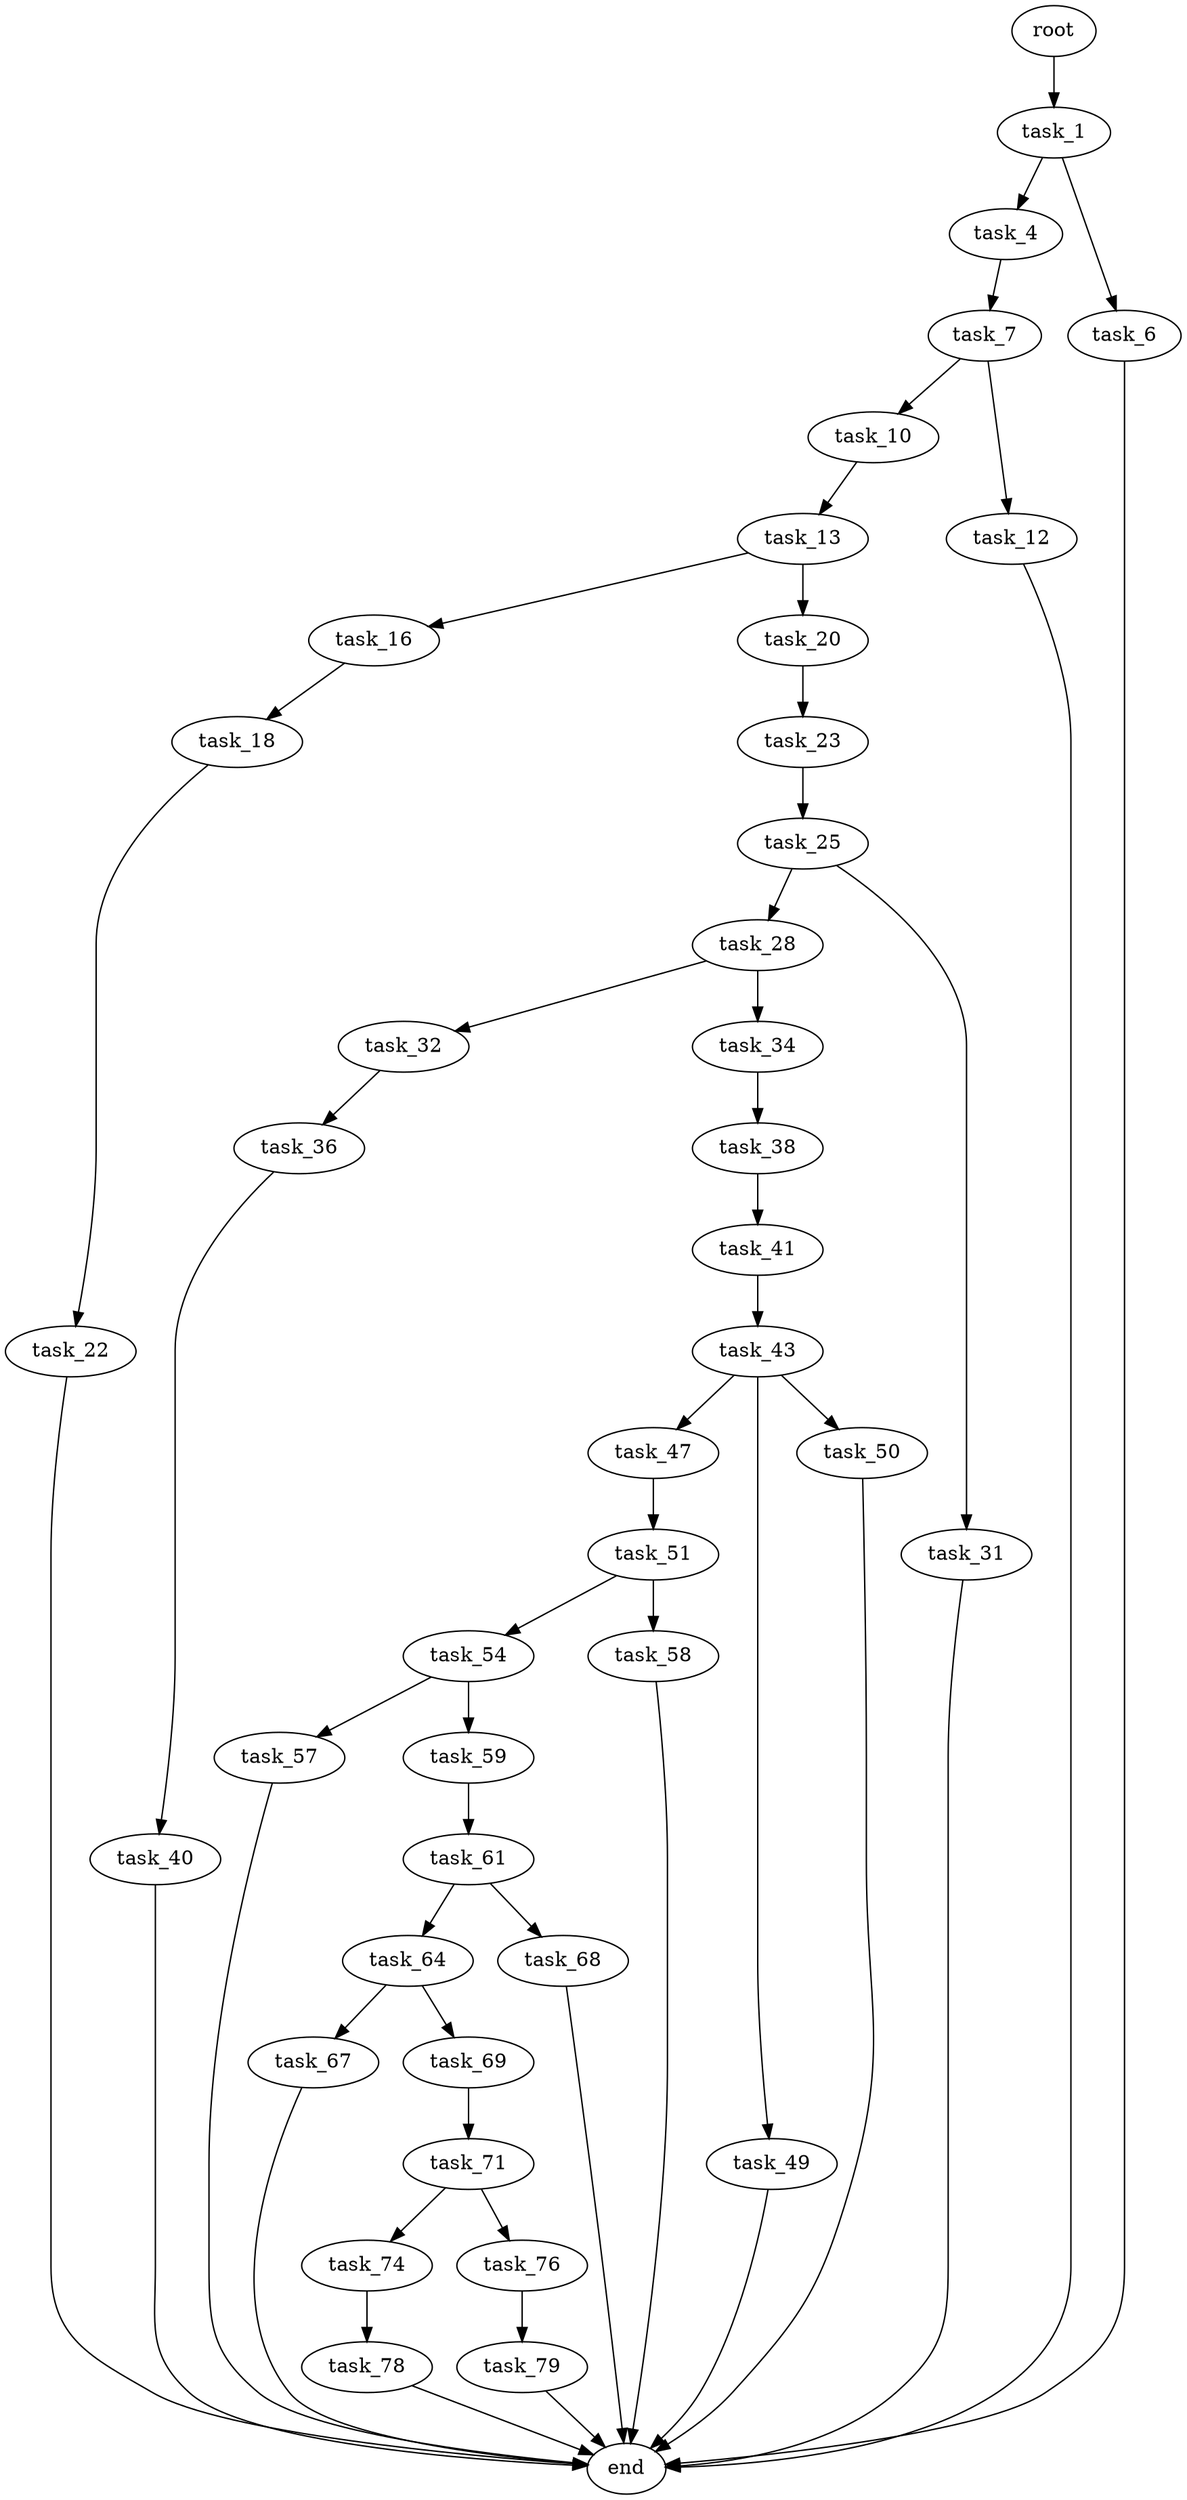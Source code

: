 digraph G {
  root [size="0.000000"];
  task_1 [size="201732195439.000000"];
  task_4 [size="4576670704.000000"];
  task_6 [size="231928233984.000000"];
  task_7 [size="89156684683.000000"];
  end [size="0.000000"];
  task_10 [size="1903548135.000000"];
  task_12 [size="11693983638.000000"];
  task_13 [size="33914552072.000000"];
  task_16 [size="42106937492.000000"];
  task_20 [size="107407433443.000000"];
  task_18 [size="134217728000.000000"];
  task_22 [size="68719476736.000000"];
  task_23 [size="4414367007.000000"];
  task_25 [size="65419491579.000000"];
  task_28 [size="368293445632.000000"];
  task_31 [size="231928233984.000000"];
  task_32 [size="780285553.000000"];
  task_34 [size="66286056296.000000"];
  task_36 [size="231928233984.000000"];
  task_38 [size="295086391193.000000"];
  task_40 [size="1073741824000.000000"];
  task_41 [size="125242636200.000000"];
  task_43 [size="39727995875.000000"];
  task_47 [size="27061335186.000000"];
  task_49 [size="28991029248.000000"];
  task_50 [size="782757789696.000000"];
  task_51 [size="361689775155.000000"];
  task_54 [size="348814431129.000000"];
  task_58 [size="948962675135.000000"];
  task_57 [size="28991029248.000000"];
  task_59 [size="425438567932.000000"];
  task_61 [size="17534969284.000000"];
  task_64 [size="231928233984.000000"];
  task_68 [size="25336534204.000000"];
  task_67 [size="373984477712.000000"];
  task_69 [size="28991029248.000000"];
  task_71 [size="1073741824000.000000"];
  task_74 [size="126042738126.000000"];
  task_76 [size="1195542738.000000"];
  task_78 [size="1388046551609.000000"];
  task_79 [size="612732844.000000"];

  root -> task_1 [size="1.000000"];
  task_1 -> task_4 [size="301989888.000000"];
  task_1 -> task_6 [size="301989888.000000"];
  task_4 -> task_7 [size="536870912.000000"];
  task_6 -> end [size="1.000000"];
  task_7 -> task_10 [size="209715200.000000"];
  task_7 -> task_12 [size="209715200.000000"];
  task_10 -> task_13 [size="33554432.000000"];
  task_12 -> end [size="1.000000"];
  task_13 -> task_16 [size="838860800.000000"];
  task_13 -> task_20 [size="838860800.000000"];
  task_16 -> task_18 [size="679477248.000000"];
  task_20 -> task_23 [size="75497472.000000"];
  task_18 -> task_22 [size="209715200.000000"];
  task_22 -> end [size="1.000000"];
  task_23 -> task_25 [size="75497472.000000"];
  task_25 -> task_28 [size="301989888.000000"];
  task_25 -> task_31 [size="301989888.000000"];
  task_28 -> task_32 [size="411041792.000000"];
  task_28 -> task_34 [size="411041792.000000"];
  task_31 -> end [size="1.000000"];
  task_32 -> task_36 [size="33554432.000000"];
  task_34 -> task_38 [size="75497472.000000"];
  task_36 -> task_40 [size="301989888.000000"];
  task_38 -> task_41 [size="301989888.000000"];
  task_40 -> end [size="1.000000"];
  task_41 -> task_43 [size="134217728.000000"];
  task_43 -> task_47 [size="75497472.000000"];
  task_43 -> task_49 [size="75497472.000000"];
  task_43 -> task_50 [size="75497472.000000"];
  task_47 -> task_51 [size="536870912.000000"];
  task_49 -> end [size="1.000000"];
  task_50 -> end [size="1.000000"];
  task_51 -> task_54 [size="411041792.000000"];
  task_51 -> task_58 [size="411041792.000000"];
  task_54 -> task_57 [size="679477248.000000"];
  task_54 -> task_59 [size="679477248.000000"];
  task_58 -> end [size="1.000000"];
  task_57 -> end [size="1.000000"];
  task_59 -> task_61 [size="679477248.000000"];
  task_61 -> task_64 [size="301989888.000000"];
  task_61 -> task_68 [size="301989888.000000"];
  task_64 -> task_67 [size="301989888.000000"];
  task_64 -> task_69 [size="301989888.000000"];
  task_68 -> end [size="1.000000"];
  task_67 -> end [size="1.000000"];
  task_69 -> task_71 [size="75497472.000000"];
  task_71 -> task_74 [size="838860800.000000"];
  task_71 -> task_76 [size="838860800.000000"];
  task_74 -> task_78 [size="411041792.000000"];
  task_76 -> task_79 [size="75497472.000000"];
  task_78 -> end [size="1.000000"];
  task_79 -> end [size="1.000000"];
}
